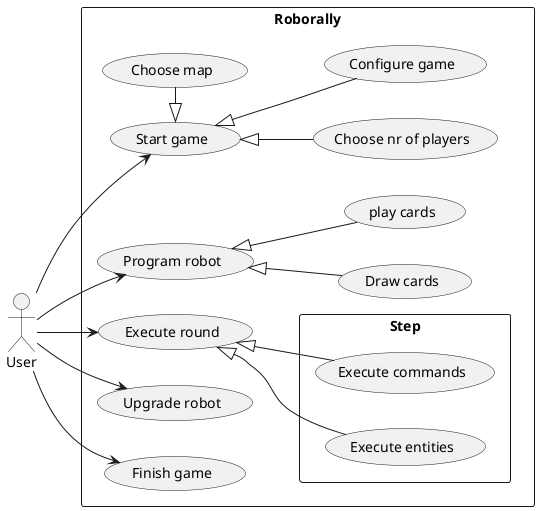 @startuml
'https://plantuml.com/use-case-diagram
Left to right direction
actor User as U
Rectangle Roborally {
usecase "Start game"
    usecase "Choose map"
    usecase "Choose nr of players"
    usecase "Configure game" as CG
usecase "Program robot" as PR
    usecase "Draw cards"
    usecase "play cards"

usecase "Execute round"
rectangle Step{
usecase "Execute commands"
    usecase "Execute entities"
}

usecase "Upgrade robot" as UR
usecase "Finish game"
}


"Start game" <|-- CG
"Start game" <|- "Choose map"
"Start game" <|-- "Choose nr of players"

"Execute round" <|-- "Execute commands"
"Execute round" <|-- "Execute entities"

PR <|-- "Draw cards"
PR <|-- "play cards"

U --> "Execute round"
U --> "Start game"
U --> PR
U-->UR
U --> "Finish game"


@enduml

usecase "Choose board"
usecase "Buy upgrades"
usecase "Apply upgrades"
